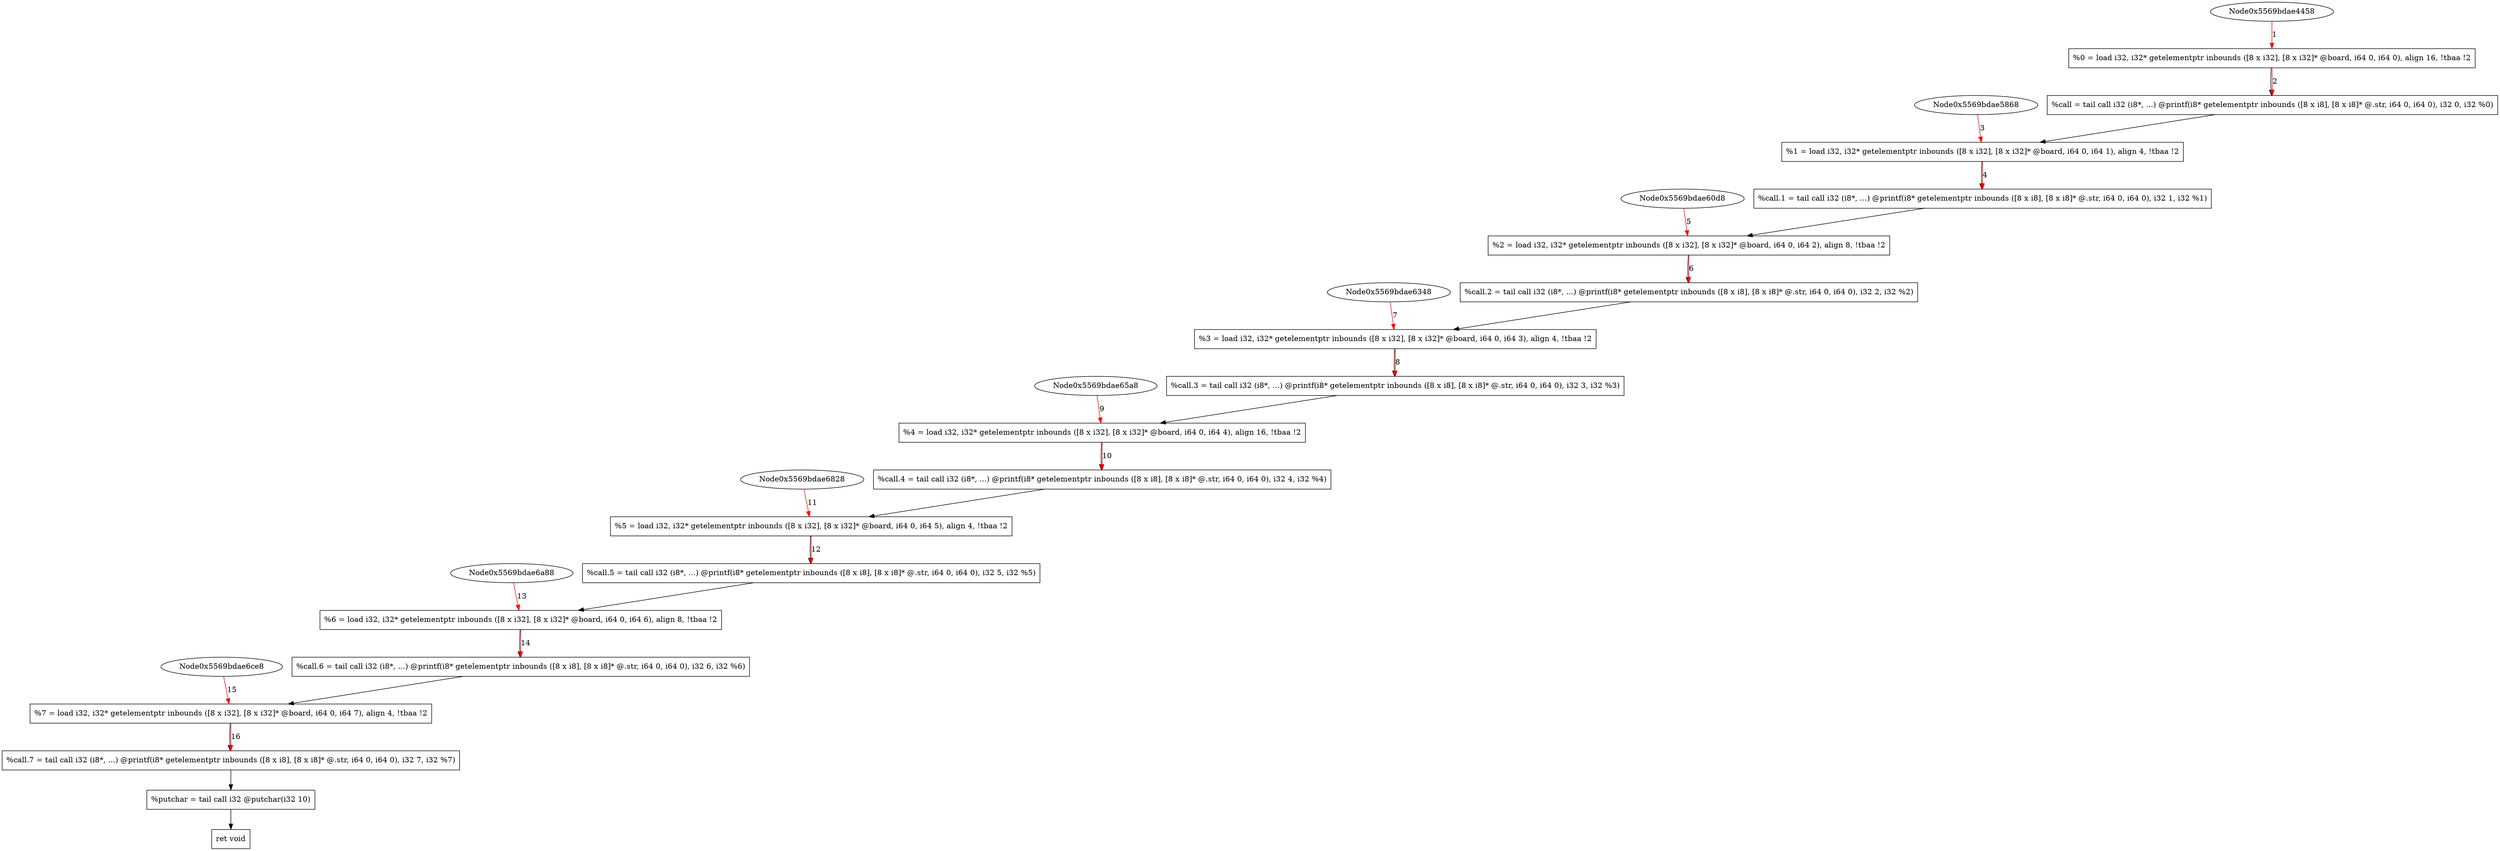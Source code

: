 digraph "CDFG for'show_result' function" {
	Node0x5569bdae3d68[shape=record, label="  %0 = load i32, i32* getelementptr inbounds ([8 x i32], [8 x i32]* @board, i64 0, i64 0), align 16, !tbaa !2"]
	Node0x5569bdae5710[shape=record, label="  %call = tail call i32 (i8*, ...) @printf(i8* getelementptr inbounds ([8 x i8], [8 x i8]* @.str, i64 0, i64 0), i32 0, i32 %0)"]
	Node0x5569bdae58b8[shape=record, label="  %1 = load i32, i32* getelementptr inbounds ([8 x i32], [8 x i32]* @board, i64 0, i64 1), align 4, !tbaa !2"]
	Node0x5569bdae5fa0[shape=record, label="  %call.1 = tail call i32 (i8*, ...) @printf(i8* getelementptr inbounds ([8 x i8], [8 x i8]* @.str, i64 0, i64 0), i32 1, i32 %1)"]
	Node0x5569bdae6128[shape=record, label="  %2 = load i32, i32* getelementptr inbounds ([8 x i32], [8 x i32]* @board, i64 0, i64 2), align 8, !tbaa !2"]
	Node0x5569bdae6230[shape=record, label="  %call.2 = tail call i32 (i8*, ...) @printf(i8* getelementptr inbounds ([8 x i8], [8 x i8]* @.str, i64 0, i64 0), i32 2, i32 %2)"]
	Node0x5569bdae6398[shape=record, label="  %3 = load i32, i32* getelementptr inbounds ([8 x i32], [8 x i32]* @board, i64 0, i64 3), align 4, !tbaa !2"]
	Node0x5569bdae6470[shape=record, label="  %call.3 = tail call i32 (i8*, ...) @printf(i8* getelementptr inbounds ([8 x i8], [8 x i8]* @.str, i64 0, i64 0), i32 3, i32 %3)"]
	Node0x5569bdae65f8[shape=record, label="  %4 = load i32, i32* getelementptr inbounds ([8 x i32], [8 x i32]* @board, i64 0, i64 4), align 16, !tbaa !2"]
	Node0x5569bdae66f0[shape=record, label="  %call.4 = tail call i32 (i8*, ...) @printf(i8* getelementptr inbounds ([8 x i8], [8 x i8]* @.str, i64 0, i64 0), i32 4, i32 %4)"]
	Node0x5569bdae6878[shape=record, label="  %5 = load i32, i32* getelementptr inbounds ([8 x i32], [8 x i32]* @board, i64 0, i64 5), align 4, !tbaa !2"]
	Node0x5569bdae6950[shape=record, label="  %call.5 = tail call i32 (i8*, ...) @printf(i8* getelementptr inbounds ([8 x i8], [8 x i8]* @.str, i64 0, i64 0), i32 5, i32 %5)"]
	Node0x5569bdae6ad8[shape=record, label="  %6 = load i32, i32* getelementptr inbounds ([8 x i32], [8 x i32]* @board, i64 0, i64 6), align 8, !tbaa !2"]
	Node0x5569bdae6bb0[shape=record, label="  %call.6 = tail call i32 (i8*, ...) @printf(i8* getelementptr inbounds ([8 x i8], [8 x i8]* @.str, i64 0, i64 0), i32 6, i32 %6)"]
	Node0x5569bdae6d38[shape=record, label="  %7 = load i32, i32* getelementptr inbounds ([8 x i32], [8 x i32]* @board, i64 0, i64 7), align 4, !tbaa !2"]
	Node0x5569bdae6e10[shape=record, label="  %call.7 = tail call i32 (i8*, ...) @printf(i8* getelementptr inbounds ([8 x i8], [8 x i8]* @.str, i64 0, i64 0), i32 7, i32 %7)"]
	Node0x5569bdae6fc0[shape=record, label="  %putchar = tail call i32 @putchar(i32 10)"]
	Node0x5569bdae7080[shape=record, label="  ret void"]
	Node0x5569bdae3d68 -> Node0x5569bdae5710
	Node0x5569bdae5710 -> Node0x5569bdae58b8
	Node0x5569bdae58b8 -> Node0x5569bdae5fa0
	Node0x5569bdae5fa0 -> Node0x5569bdae6128
	Node0x5569bdae6128 -> Node0x5569bdae6230
	Node0x5569bdae6230 -> Node0x5569bdae6398
	Node0x5569bdae6398 -> Node0x5569bdae6470
	Node0x5569bdae6470 -> Node0x5569bdae65f8
	Node0x5569bdae65f8 -> Node0x5569bdae66f0
	Node0x5569bdae66f0 -> Node0x5569bdae6878
	Node0x5569bdae6878 -> Node0x5569bdae6950
	Node0x5569bdae6950 -> Node0x5569bdae6ad8
	Node0x5569bdae6ad8 -> Node0x5569bdae6bb0
	Node0x5569bdae6bb0 -> Node0x5569bdae6d38
	Node0x5569bdae6d38 -> Node0x5569bdae6e10
	Node0x5569bdae6e10 -> Node0x5569bdae6fc0
	Node0x5569bdae6fc0 -> Node0x5569bdae7080
edge [color=red]
	Node0x5569bdae4458 -> Node0x5569bdae3d68[label="1"]
	Node0x5569bdae3d68 -> Node0x5569bdae5710[label="2"]
	Node0x5569bdae5868 -> Node0x5569bdae58b8[label="3"]
	Node0x5569bdae58b8 -> Node0x5569bdae5fa0[label="4"]
	Node0x5569bdae60d8 -> Node0x5569bdae6128[label="5"]
	Node0x5569bdae6128 -> Node0x5569bdae6230[label="6"]
	Node0x5569bdae6348 -> Node0x5569bdae6398[label="7"]
	Node0x5569bdae6398 -> Node0x5569bdae6470[label="8"]
	Node0x5569bdae65a8 -> Node0x5569bdae65f8[label="9"]
	Node0x5569bdae65f8 -> Node0x5569bdae66f0[label="10"]
	Node0x5569bdae6828 -> Node0x5569bdae6878[label="11"]
	Node0x5569bdae6878 -> Node0x5569bdae6950[label="12"]
	Node0x5569bdae6a88 -> Node0x5569bdae6ad8[label="13"]
	Node0x5569bdae6ad8 -> Node0x5569bdae6bb0[label="14"]
	Node0x5569bdae6ce8 -> Node0x5569bdae6d38[label="15"]
	Node0x5569bdae6d38 -> Node0x5569bdae6e10[label="16"]
}
